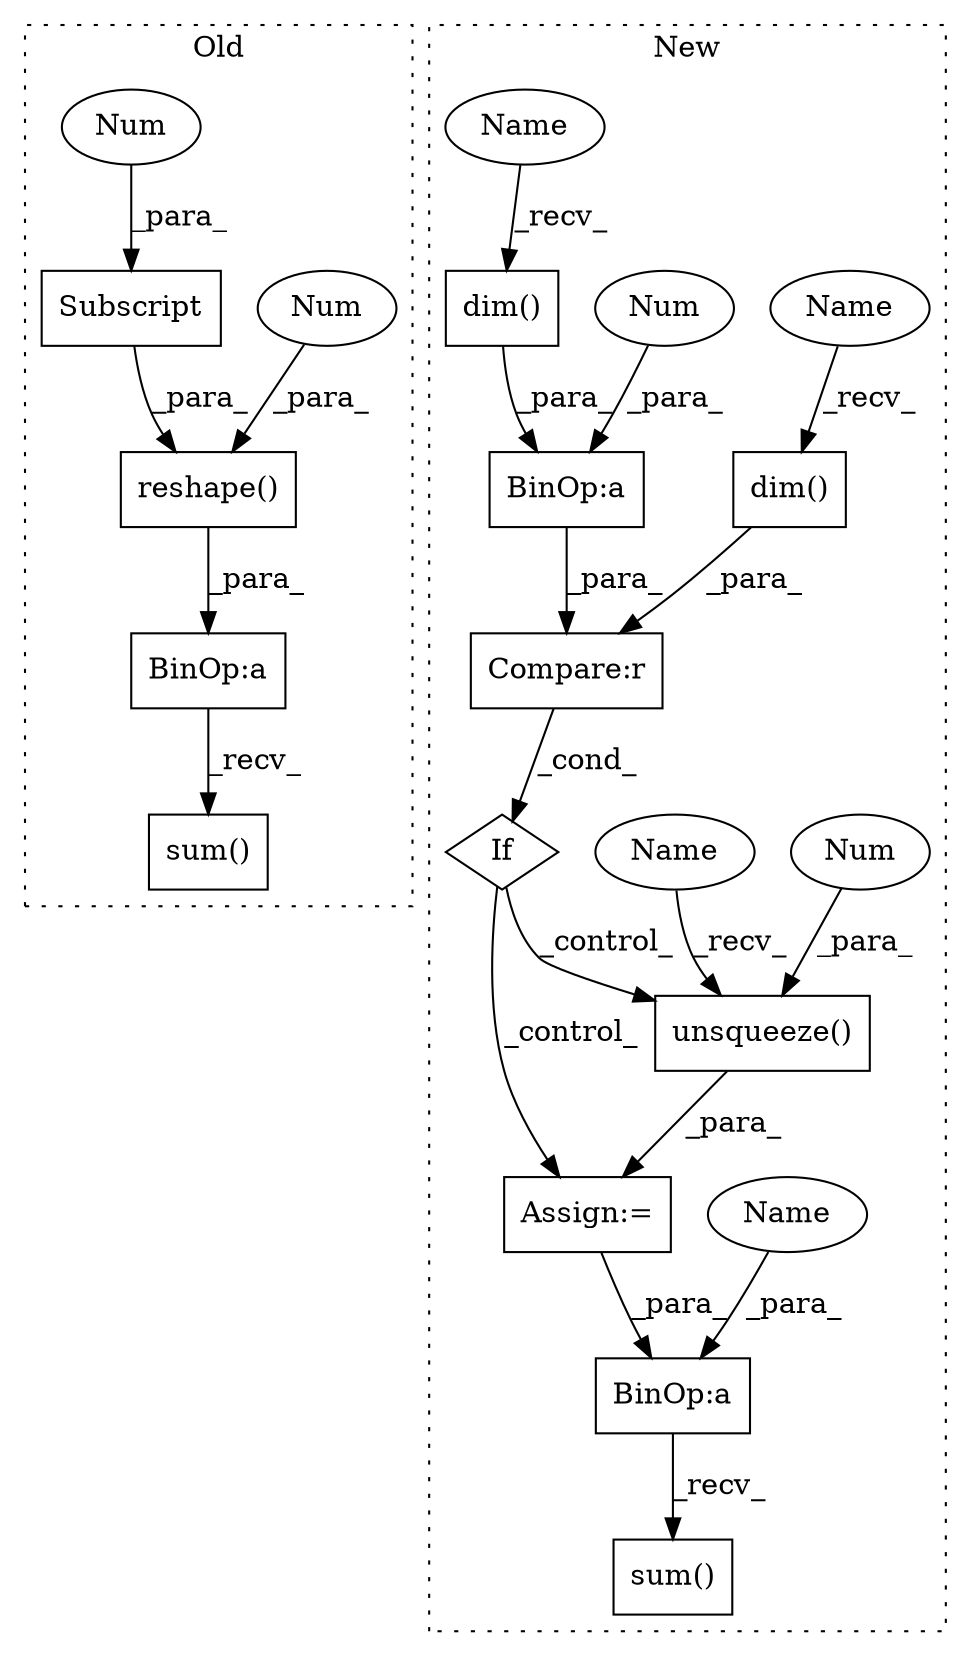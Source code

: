 digraph G {
subgraph cluster0 {
1 [label="reshape()" a="75" s="13501,13535" l="15,1" shape="box"];
4 [label="Num" a="76" s="13533" l="2" shape="ellipse"];
10 [label="BinOp:a" a="82" s="13498" l="3" shape="box"];
11 [label="Subscript" a="63" s="13516,0" l="15,0" shape="box"];
13 [label="sum()" a="75" s="13493" l="50" shape="box"];
17 [label="Num" a="76" s="13529" l="1" shape="ellipse"];
label = "Old";
style="dotted";
}
subgraph cluster1 {
2 [label="unsqueeze()" a="75" s="13798,13816" l="17,1" shape="box"];
3 [label="Num" a="76" s="13815" l="1" shape="ellipse"];
5 [label="BinOp:a" a="82" s="13842" l="3" shape="box"];
6 [label="Assign:=" a="68" s="13795" l="3" shape="box"];
7 [label="dim()" a="75" s="13755" l="12" shape="box"];
8 [label="If" a="96" s="13738,13771" l="3,18" shape="diamond"];
9 [label="BinOp:a" a="82" s="13767" l="3" shape="box"];
12 [label="Compare:r" a="40" s="13741" l="30" shape="box"];
14 [label="sum()" a="75" s="13837" l="21" shape="box"];
15 [label="dim()" a="75" s="13741" l="10" shape="box"];
16 [label="Num" a="76" s="13770" l="1" shape="ellipse"];
18 [label="Name" a="87" s="13741" l="4" shape="ellipse"];
19 [label="Name" a="87" s="13838" l="4" shape="ellipse"];
20 [label="Name" a="87" s="13798" l="6" shape="ellipse"];
21 [label="Name" a="87" s="13755" l="6" shape="ellipse"];
label = "New";
style="dotted";
}
1 -> 10 [label="_para_"];
2 -> 6 [label="_para_"];
3 -> 2 [label="_para_"];
4 -> 1 [label="_para_"];
5 -> 14 [label="_recv_"];
6 -> 5 [label="_para_"];
7 -> 9 [label="_para_"];
8 -> 6 [label="_control_"];
8 -> 2 [label="_control_"];
9 -> 12 [label="_para_"];
10 -> 13 [label="_recv_"];
11 -> 1 [label="_para_"];
12 -> 8 [label="_cond_"];
15 -> 12 [label="_para_"];
16 -> 9 [label="_para_"];
17 -> 11 [label="_para_"];
18 -> 15 [label="_recv_"];
19 -> 5 [label="_para_"];
20 -> 2 [label="_recv_"];
21 -> 7 [label="_recv_"];
}